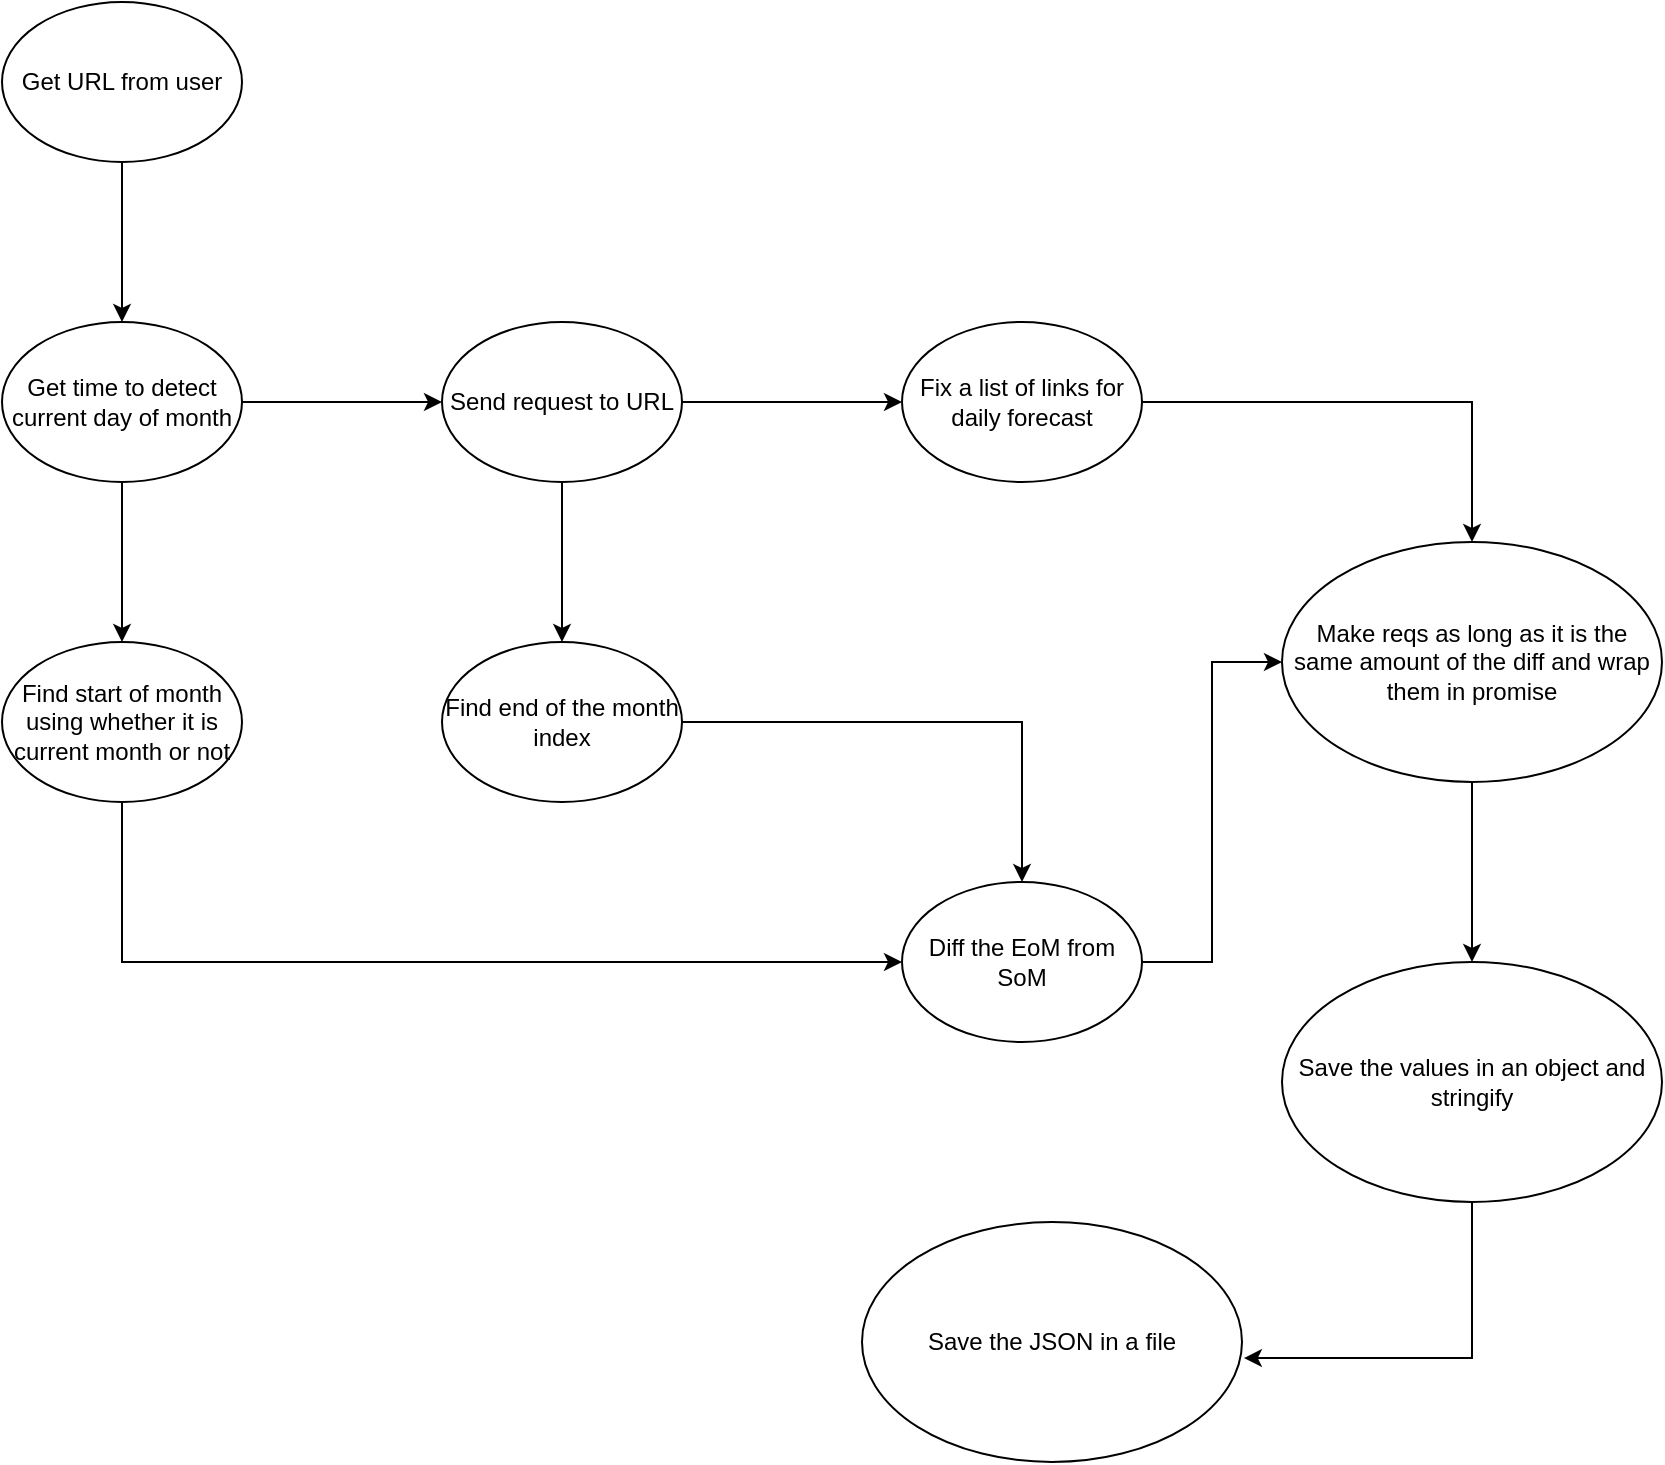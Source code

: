 <mxfile>
    <diagram id="krcAVNINpBlmixEPBgvQ" name="Logical-flow">
        <mxGraphModel dx="757" dy="353" grid="1" gridSize="10" guides="1" tooltips="1" connect="1" arrows="1" fold="1" page="1" pageScale="1" pageWidth="1169" pageHeight="827" math="0" shadow="0">
            <root>
                <mxCell id="0"/>
                <mxCell id="1" parent="0"/>
                <mxCell id="UeT1FfdzGyLcaej1l1ET-3" style="edgeStyle=orthogonalEdgeStyle;rounded=0;orthogonalLoop=1;jettySize=auto;html=1;" parent="1" source="UeT1FfdzGyLcaej1l1ET-1" target="UeT1FfdzGyLcaej1l1ET-2" edge="1">
                    <mxGeometry relative="1" as="geometry"/>
                </mxCell>
                <mxCell id="UeT1FfdzGyLcaej1l1ET-1" value="Get URL from user" style="ellipse;whiteSpace=wrap;html=1;" parent="1" vertex="1">
                    <mxGeometry x="120" y="40" width="120" height="80" as="geometry"/>
                </mxCell>
                <mxCell id="UeT1FfdzGyLcaej1l1ET-5" style="edgeStyle=orthogonalEdgeStyle;rounded=0;orthogonalLoop=1;jettySize=auto;html=1;" parent="1" source="UeT1FfdzGyLcaej1l1ET-2" target="UeT1FfdzGyLcaej1l1ET-4" edge="1">
                    <mxGeometry relative="1" as="geometry">
                        <Array as="points">
                            <mxPoint x="330" y="240"/>
                            <mxPoint x="330" y="240"/>
                        </Array>
                    </mxGeometry>
                </mxCell>
                <mxCell id="3" style="edgeStyle=orthogonalEdgeStyle;rounded=0;orthogonalLoop=1;jettySize=auto;html=1;entryX=0.5;entryY=0;entryDx=0;entryDy=0;" edge="1" parent="1" source="UeT1FfdzGyLcaej1l1ET-2" target="2">
                    <mxGeometry relative="1" as="geometry"/>
                </mxCell>
                <mxCell id="UeT1FfdzGyLcaej1l1ET-2" value="Get time to detect current day of month" style="ellipse;whiteSpace=wrap;html=1;" parent="1" vertex="1">
                    <mxGeometry x="120" y="200" width="120" height="80" as="geometry"/>
                </mxCell>
                <mxCell id="VtEJML3tT3T2pC3QXiPh-1" style="edgeStyle=orthogonalEdgeStyle;rounded=0;orthogonalLoop=1;jettySize=auto;html=1;entryX=0;entryY=0.5;entryDx=0;entryDy=0;" parent="1" source="UeT1FfdzGyLcaej1l1ET-4" target="UeT1FfdzGyLcaej1l1ET-12" edge="1">
                    <mxGeometry relative="1" as="geometry"/>
                </mxCell>
                <mxCell id="VtEJML3tT3T2pC3QXiPh-2" style="edgeStyle=orthogonalEdgeStyle;rounded=0;orthogonalLoop=1;jettySize=auto;html=1;" parent="1" source="UeT1FfdzGyLcaej1l1ET-4" target="UeT1FfdzGyLcaej1l1ET-6" edge="1">
                    <mxGeometry relative="1" as="geometry"/>
                </mxCell>
                <mxCell id="UeT1FfdzGyLcaej1l1ET-4" value="Send request to URL" style="ellipse;whiteSpace=wrap;html=1;" parent="1" vertex="1">
                    <mxGeometry x="340" y="200" width="120" height="80" as="geometry"/>
                </mxCell>
                <mxCell id="VtEJML3tT3T2pC3QXiPh-3" style="edgeStyle=orthogonalEdgeStyle;rounded=0;orthogonalLoop=1;jettySize=auto;html=1;entryX=0.5;entryY=0;entryDx=0;entryDy=0;" parent="1" source="UeT1FfdzGyLcaej1l1ET-6" target="UeT1FfdzGyLcaej1l1ET-8" edge="1">
                    <mxGeometry relative="1" as="geometry">
                        <Array as="points">
                            <mxPoint x="630" y="400"/>
                        </Array>
                    </mxGeometry>
                </mxCell>
                <mxCell id="UeT1FfdzGyLcaej1l1ET-6" value="Find end of the month index" style="ellipse;whiteSpace=wrap;html=1;" parent="1" vertex="1">
                    <mxGeometry x="340" y="360" width="120" height="80" as="geometry"/>
                </mxCell>
                <mxCell id="VtEJML3tT3T2pC3QXiPh-6" style="edgeStyle=orthogonalEdgeStyle;rounded=0;orthogonalLoop=1;jettySize=auto;html=1;entryX=0;entryY=0.5;entryDx=0;entryDy=0;" parent="1" source="UeT1FfdzGyLcaej1l1ET-8" target="UeT1FfdzGyLcaej1l1ET-10" edge="1">
                    <mxGeometry relative="1" as="geometry"/>
                </mxCell>
                <mxCell id="UeT1FfdzGyLcaej1l1ET-8" value="Diff the EoM from SoM" style="ellipse;whiteSpace=wrap;html=1;" parent="1" vertex="1">
                    <mxGeometry x="570" y="480" width="120" height="80" as="geometry"/>
                </mxCell>
                <mxCell id="VtEJML3tT3T2pC3QXiPh-8" style="edgeStyle=orthogonalEdgeStyle;rounded=0;orthogonalLoop=1;jettySize=auto;html=1;entryX=0.5;entryY=0;entryDx=0;entryDy=0;" parent="1" source="UeT1FfdzGyLcaej1l1ET-10" target="VtEJML3tT3T2pC3QXiPh-7" edge="1">
                    <mxGeometry relative="1" as="geometry"/>
                </mxCell>
                <mxCell id="UeT1FfdzGyLcaej1l1ET-10" value="Make reqs as long as it is the same amount of the diff and wrap them in promise" style="ellipse;whiteSpace=wrap;html=1;" parent="1" vertex="1">
                    <mxGeometry x="760" y="310" width="190" height="120" as="geometry"/>
                </mxCell>
                <mxCell id="VtEJML3tT3T2pC3QXiPh-5" style="edgeStyle=orthogonalEdgeStyle;rounded=0;orthogonalLoop=1;jettySize=auto;html=1;entryX=0.5;entryY=0;entryDx=0;entryDy=0;" parent="1" source="UeT1FfdzGyLcaej1l1ET-12" target="UeT1FfdzGyLcaej1l1ET-10" edge="1">
                    <mxGeometry relative="1" as="geometry"/>
                </mxCell>
                <mxCell id="UeT1FfdzGyLcaej1l1ET-12" value="Fix a list of links for daily forecast" style="ellipse;whiteSpace=wrap;html=1;" parent="1" vertex="1">
                    <mxGeometry x="570" y="200" width="120" height="80" as="geometry"/>
                </mxCell>
                <mxCell id="VtEJML3tT3T2pC3QXiPh-10" style="edgeStyle=orthogonalEdgeStyle;rounded=0;orthogonalLoop=1;jettySize=auto;html=1;entryX=1.005;entryY=0.567;entryDx=0;entryDy=0;entryPerimeter=0;exitX=0.5;exitY=1;exitDx=0;exitDy=0;" parent="1" source="VtEJML3tT3T2pC3QXiPh-7" target="VtEJML3tT3T2pC3QXiPh-9" edge="1">
                    <mxGeometry relative="1" as="geometry">
                        <Array as="points">
                            <mxPoint x="855" y="718"/>
                        </Array>
                    </mxGeometry>
                </mxCell>
                <mxCell id="VtEJML3tT3T2pC3QXiPh-7" value="Save the values in an object and stringify" style="ellipse;whiteSpace=wrap;html=1;" parent="1" vertex="1">
                    <mxGeometry x="760" y="520" width="190" height="120" as="geometry"/>
                </mxCell>
                <mxCell id="VtEJML3tT3T2pC3QXiPh-9" value="Save the JSON in a file" style="ellipse;whiteSpace=wrap;html=1;" parent="1" vertex="1">
                    <mxGeometry x="550" y="650" width="190" height="120" as="geometry"/>
                </mxCell>
                <mxCell id="4" style="edgeStyle=orthogonalEdgeStyle;rounded=0;orthogonalLoop=1;jettySize=auto;html=1;entryX=0;entryY=0.5;entryDx=0;entryDy=0;" edge="1" parent="1" source="2" target="UeT1FfdzGyLcaej1l1ET-8">
                    <mxGeometry relative="1" as="geometry">
                        <Array as="points">
                            <mxPoint x="180" y="520"/>
                        </Array>
                    </mxGeometry>
                </mxCell>
                <mxCell id="2" value="Find start of month using whether it is current month or not" style="ellipse;whiteSpace=wrap;html=1;" vertex="1" parent="1">
                    <mxGeometry x="120" y="360" width="120" height="80" as="geometry"/>
                </mxCell>
            </root>
        </mxGraphModel>
    </diagram>
</mxfile>